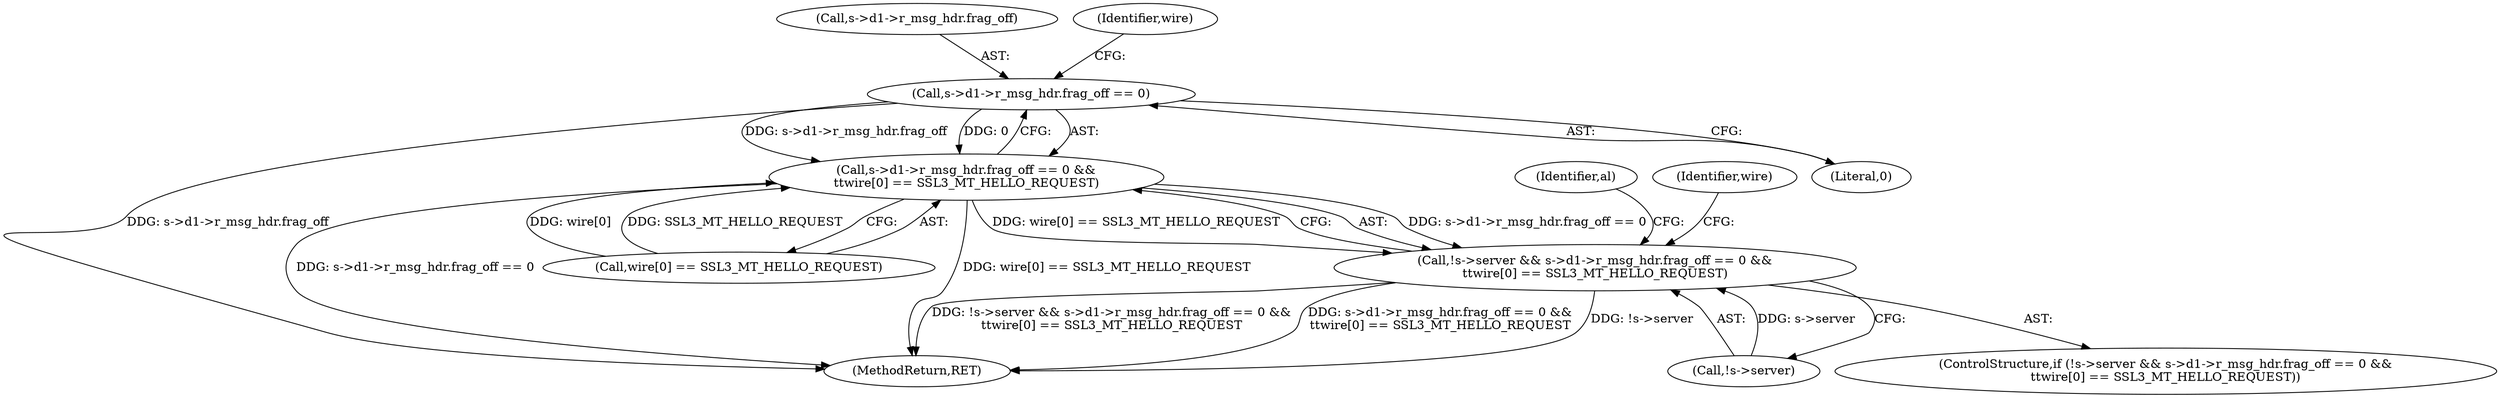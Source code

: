 digraph "0_openssl_d3152655d5319ce883c8e3ac4b99f8de4c59d846@pointer" {
"1000242" [label="(Call,s->d1->r_msg_hdr.frag_off == 0)"];
"1000241" [label="(Call,s->d1->r_msg_hdr.frag_off == 0 &&\n\t\twire[0] == SSL3_MT_HELLO_REQUEST)"];
"1000236" [label="(Call,!s->server && s->d1->r_msg_hdr.frag_off == 0 &&\n\t\twire[0] == SSL3_MT_HELLO_REQUEST)"];
"1000417" [label="(MethodReturn,RET)"];
"1000241" [label="(Call,s->d1->r_msg_hdr.frag_off == 0 &&\n\t\twire[0] == SSL3_MT_HELLO_REQUEST)"];
"1000243" [label="(Call,s->d1->r_msg_hdr.frag_off)"];
"1000253" [label="(Identifier,wire)"];
"1000242" [label="(Call,s->d1->r_msg_hdr.frag_off == 0)"];
"1000236" [label="(Call,!s->server && s->d1->r_msg_hdr.frag_off == 0 &&\n\t\twire[0] == SSL3_MT_HELLO_REQUEST)"];
"1000237" [label="(Call,!s->server)"];
"1000261" [label="(Identifier,wire)"];
"1000251" [label="(Call,wire[0] == SSL3_MT_HELLO_REQUEST)"];
"1000250" [label="(Literal,0)"];
"1000235" [label="(ControlStructure,if (!s->server && s->d1->r_msg_hdr.frag_off == 0 &&\n\t\twire[0] == SSL3_MT_HELLO_REQUEST))"];
"1000315" [label="(Identifier,al)"];
"1000242" -> "1000241"  [label="AST: "];
"1000242" -> "1000250"  [label="CFG: "];
"1000243" -> "1000242"  [label="AST: "];
"1000250" -> "1000242"  [label="AST: "];
"1000253" -> "1000242"  [label="CFG: "];
"1000241" -> "1000242"  [label="CFG: "];
"1000242" -> "1000417"  [label="DDG: s->d1->r_msg_hdr.frag_off"];
"1000242" -> "1000241"  [label="DDG: s->d1->r_msg_hdr.frag_off"];
"1000242" -> "1000241"  [label="DDG: 0"];
"1000241" -> "1000236"  [label="AST: "];
"1000241" -> "1000251"  [label="CFG: "];
"1000251" -> "1000241"  [label="AST: "];
"1000236" -> "1000241"  [label="CFG: "];
"1000241" -> "1000417"  [label="DDG: wire[0] == SSL3_MT_HELLO_REQUEST"];
"1000241" -> "1000417"  [label="DDG: s->d1->r_msg_hdr.frag_off == 0"];
"1000241" -> "1000236"  [label="DDG: s->d1->r_msg_hdr.frag_off == 0"];
"1000241" -> "1000236"  [label="DDG: wire[0] == SSL3_MT_HELLO_REQUEST"];
"1000251" -> "1000241"  [label="DDG: wire[0]"];
"1000251" -> "1000241"  [label="DDG: SSL3_MT_HELLO_REQUEST"];
"1000236" -> "1000235"  [label="AST: "];
"1000236" -> "1000237"  [label="CFG: "];
"1000237" -> "1000236"  [label="AST: "];
"1000261" -> "1000236"  [label="CFG: "];
"1000315" -> "1000236"  [label="CFG: "];
"1000236" -> "1000417"  [label="DDG: !s->server"];
"1000236" -> "1000417"  [label="DDG: !s->server && s->d1->r_msg_hdr.frag_off == 0 &&\n\t\twire[0] == SSL3_MT_HELLO_REQUEST"];
"1000236" -> "1000417"  [label="DDG: s->d1->r_msg_hdr.frag_off == 0 &&\n\t\twire[0] == SSL3_MT_HELLO_REQUEST"];
"1000237" -> "1000236"  [label="DDG: s->server"];
}
